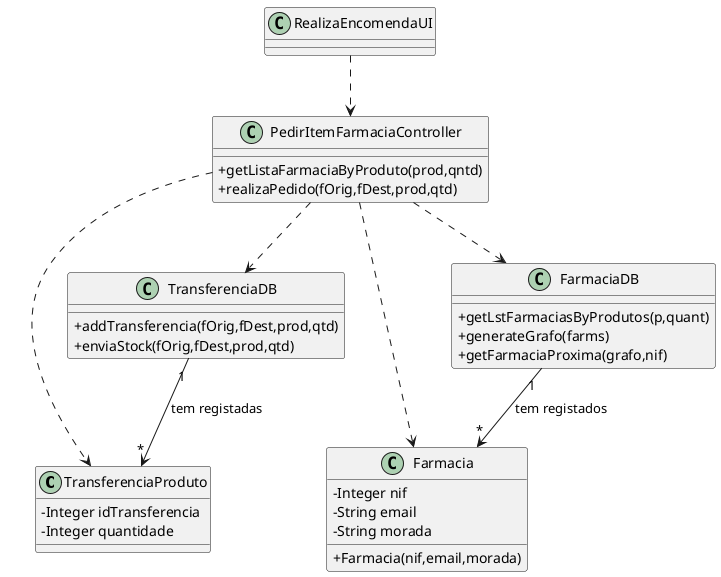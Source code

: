 @startuml
skinparam classAttributeIconSize 0

class TransferenciaProduto {
  -Integer idTransferencia
  -Integer quantidade
}

class TransferenciaDB {
  +addTransferencia(fOrig,fDest,prod,qtd)
  +enviaStock(fOrig,fDest,prod,qtd)
}

class Farmacia {
  -Integer nif
  -String email
  -String morada
  +Farmacia(nif,email,morada)
}

class FarmaciaDB {
  +getLstFarmaciasByProdutos(p,quant)
  +generateGrafo(farms)
  +getFarmaciaProxima(grafo,nif)
}

class PedirItemFarmaciaController {
    +getListaFarmaciaByProduto(prod,qntd)
    +realizaPedido(fOrig,fDest,prod,qtd)
}

class RealizaEncomendaUI {
}

RealizaEncomendaUI ..> PedirItemFarmaciaController
PedirItemFarmaciaController ..> TransferenciaDB
PedirItemFarmaciaController ..> TransferenciaProduto
PedirItemFarmaciaController ..> FarmaciaDB
PedirItemFarmaciaController ..> Farmacia

FarmaciaDB "1" --> "*" Farmacia : tem registados
TransferenciaDB "1" --> "*" TransferenciaProduto : tem registadas

@enduml
